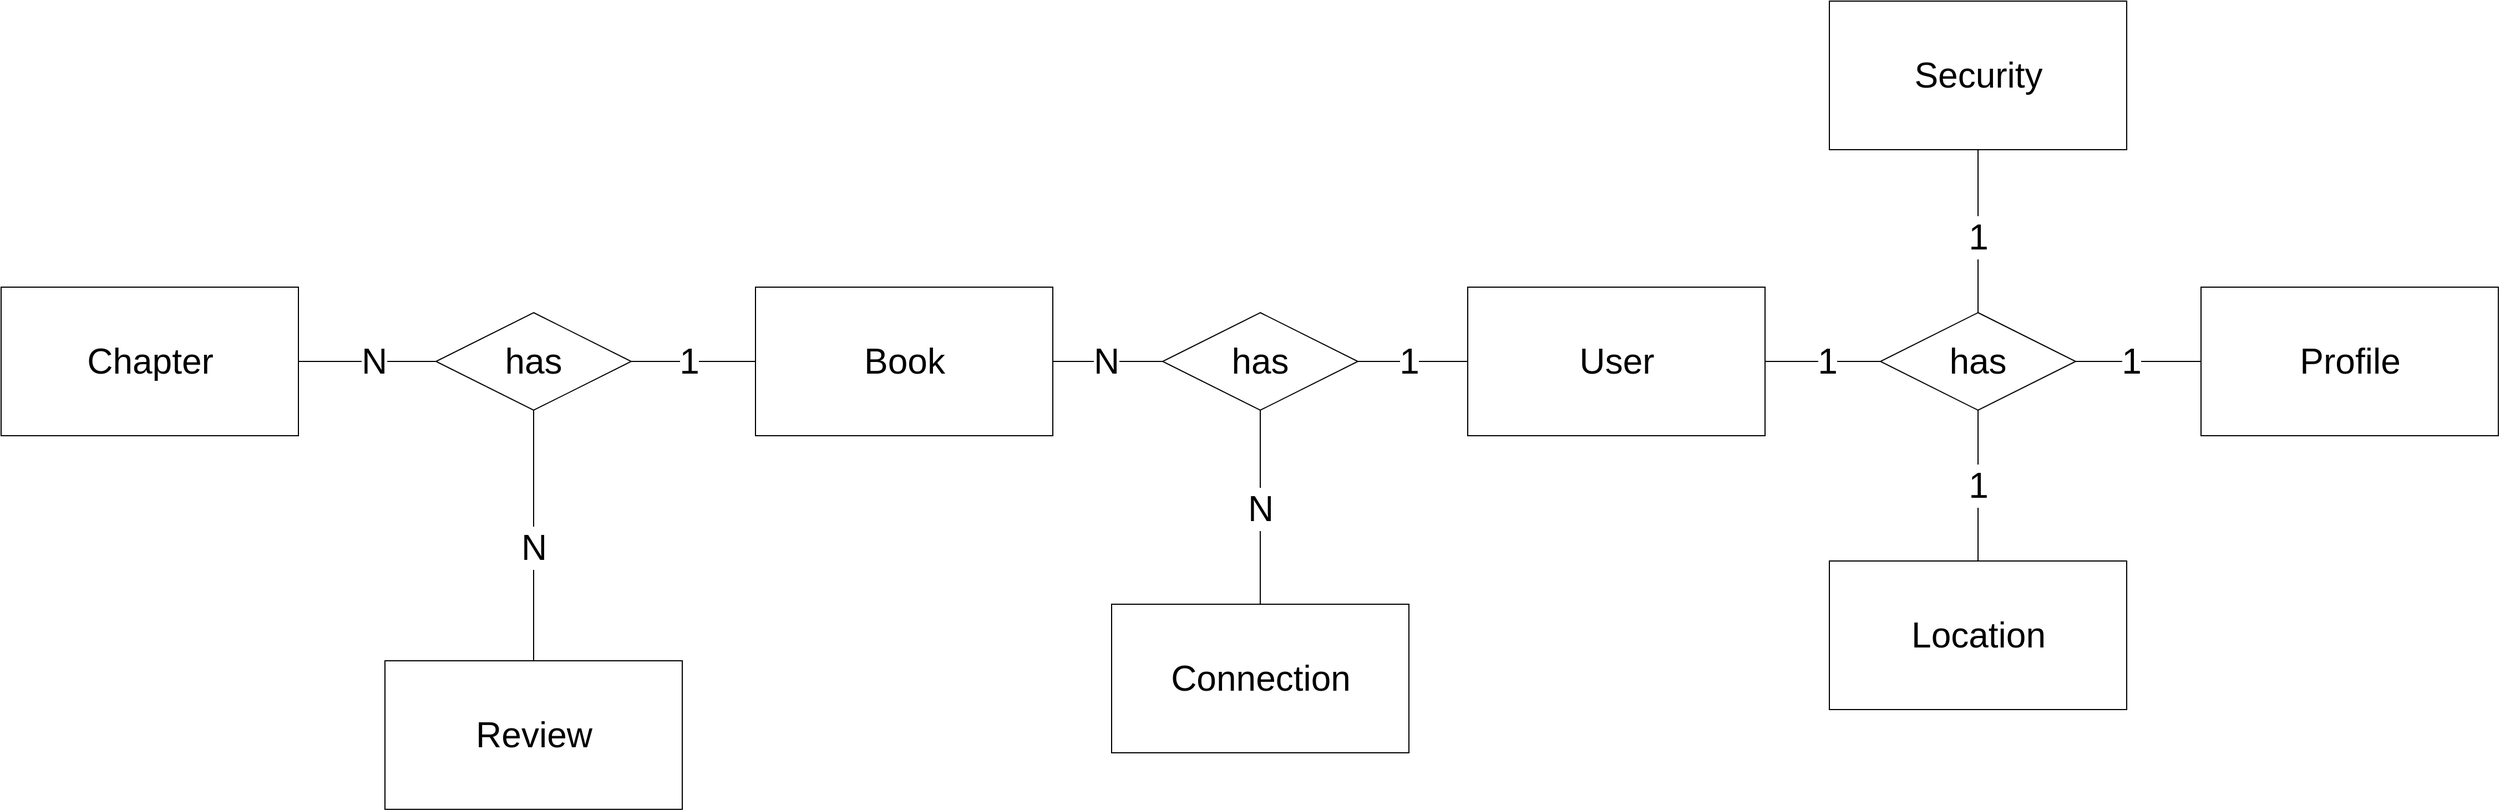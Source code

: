 <mxfile>
    <diagram id="0t7VvLJac00wkaHeYqTs" name="Page-1">
        <mxGraphModel dx="3190" dy="1685" grid="0" gridSize="10" guides="1" tooltips="1" connect="1" arrows="1" fold="1" page="0" pageScale="1" pageWidth="827" pageHeight="1169" math="0" shadow="0">
            <root>
                <mxCell id="0"/>
                <mxCell id="1" parent="0"/>
                <mxCell id="140" value="Book" style="html=1;dashed=0;whitespace=wrap;fontSize=32;" vertex="1" parent="1">
                    <mxGeometry x="-377" y="246" width="268" height="134" as="geometry"/>
                </mxCell>
                <mxCell id="141" value="Review" style="html=1;dashed=0;whitespace=wrap;fontSize=32;" vertex="1" parent="1">
                    <mxGeometry x="-711" y="583" width="268" height="134" as="geometry"/>
                </mxCell>
                <mxCell id="142" value="Chapter" style="html=1;dashed=0;whitespace=wrap;fontSize=32;" vertex="1" parent="1">
                    <mxGeometry x="-1057" y="246" width="268" height="134" as="geometry"/>
                </mxCell>
                <mxCell id="143" value="User" style="html=1;dashed=0;whitespace=wrap;fontSize=32;" vertex="1" parent="1">
                    <mxGeometry x="265" y="246" width="268" height="134" as="geometry"/>
                </mxCell>
                <mxCell id="144" value="Security" style="html=1;dashed=0;whitespace=wrap;fontSize=32;" vertex="1" parent="1">
                    <mxGeometry x="591" y="-12" width="268" height="134" as="geometry"/>
                </mxCell>
                <mxCell id="145" value="Profile" style="html=1;dashed=0;whitespace=wrap;fontSize=32;" vertex="1" parent="1">
                    <mxGeometry x="926" y="246" width="268" height="134" as="geometry"/>
                </mxCell>
                <mxCell id="146" value="Location" style="html=1;dashed=0;whitespace=wrap;fontSize=32;" vertex="1" parent="1">
                    <mxGeometry x="591" y="493" width="268" height="134" as="geometry"/>
                </mxCell>
                <mxCell id="147" value="" style="endArrow=none;html=1;rounded=0;fontSize=32;exitX=0;exitY=0.5;exitDx=0;exitDy=0;entryX=1;entryY=0.5;entryDx=0;entryDy=0;" edge="1" parent="1" source="140" target="150">
                    <mxGeometry relative="1" as="geometry">
                        <mxPoint x="-597" y="182" as="sourcePoint"/>
                        <mxPoint x="-437" y="182" as="targetPoint"/>
                    </mxGeometry>
                </mxCell>
                <mxCell id="151" value="1" style="edgeLabel;html=1;align=center;verticalAlign=middle;resizable=0;points=[];fontSize=32;" vertex="1" connectable="0" parent="147">
                    <mxGeometry x="0.067" relative="1" as="geometry">
                        <mxPoint as="offset"/>
                    </mxGeometry>
                </mxCell>
                <mxCell id="150" value="has" style="shape=rhombus;perimeter=rhombusPerimeter;whiteSpace=wrap;html=1;align=center;fontSize=32;" vertex="1" parent="1">
                    <mxGeometry x="-665" y="269" width="176" height="88" as="geometry"/>
                </mxCell>
                <mxCell id="153" value="" style="endArrow=none;html=1;rounded=0;fontSize=32;exitX=1;exitY=0.5;exitDx=0;exitDy=0;entryX=0;entryY=0.5;entryDx=0;entryDy=0;" edge="1" parent="1" source="142" target="150">
                    <mxGeometry relative="1" as="geometry">
                        <mxPoint x="-765" y="214" as="sourcePoint"/>
                        <mxPoint x="-605" y="214" as="targetPoint"/>
                    </mxGeometry>
                </mxCell>
                <mxCell id="154" value="N" style="edgeLabel;html=1;align=center;verticalAlign=middle;resizable=0;points=[];fontSize=32;" vertex="1" connectable="0" parent="153">
                    <mxGeometry x="-0.154" relative="1" as="geometry">
                        <mxPoint x="15" as="offset"/>
                    </mxGeometry>
                </mxCell>
                <mxCell id="159" value="" style="endArrow=none;html=1;rounded=0;fontSize=32;exitX=0.5;exitY=0;exitDx=0;exitDy=0;entryX=0.5;entryY=1;entryDx=0;entryDy=0;" edge="1" parent="1" source="141" target="150">
                    <mxGeometry relative="1" as="geometry">
                        <mxPoint x="-389.0" y="564.0" as="sourcePoint"/>
                        <mxPoint x="-265" y="564" as="targetPoint"/>
                    </mxGeometry>
                </mxCell>
                <mxCell id="160" value="N" style="edgeLabel;html=1;align=center;verticalAlign=middle;resizable=0;points=[];fontSize=32;" vertex="1" connectable="0" parent="159">
                    <mxGeometry x="-0.154" relative="1" as="geometry">
                        <mxPoint y="-7" as="offset"/>
                    </mxGeometry>
                </mxCell>
                <mxCell id="161" value="has" style="shape=rhombus;perimeter=rhombusPerimeter;whiteSpace=wrap;html=1;align=center;fontSize=32;" vertex="1" parent="1">
                    <mxGeometry x="-10" y="269" width="176" height="88" as="geometry"/>
                </mxCell>
                <mxCell id="162" value="" style="endArrow=none;html=1;rounded=0;fontSize=32;exitX=1;exitY=0.5;exitDx=0;exitDy=0;entryX=0;entryY=0.5;entryDx=0;entryDy=0;" edge="1" parent="1" source="140" target="161">
                    <mxGeometry relative="1" as="geometry">
                        <mxPoint x="2" y="457" as="sourcePoint"/>
                        <mxPoint x="162" y="457" as="targetPoint"/>
                    </mxGeometry>
                </mxCell>
                <mxCell id="166" value="N" style="edgeLabel;html=1;align=center;verticalAlign=middle;resizable=0;points=[];fontSize=32;" vertex="1" connectable="0" parent="162">
                    <mxGeometry x="-0.045" relative="1" as="geometry">
                        <mxPoint as="offset"/>
                    </mxGeometry>
                </mxCell>
                <mxCell id="163" value="" style="endArrow=none;html=1;rounded=0;fontSize=32;entryX=0;entryY=0.5;entryDx=0;entryDy=0;" edge="1" parent="1" target="143">
                    <mxGeometry relative="1" as="geometry">
                        <mxPoint x="166" y="313" as="sourcePoint"/>
                        <mxPoint x="199" y="429" as="targetPoint"/>
                    </mxGeometry>
                </mxCell>
                <mxCell id="165" value="1" style="edgeLabel;html=1;align=center;verticalAlign=middle;resizable=0;points=[];fontSize=32;" vertex="1" connectable="0" parent="163">
                    <mxGeometry x="-0.071" relative="1" as="geometry">
                        <mxPoint as="offset"/>
                    </mxGeometry>
                </mxCell>
                <mxCell id="170" value="1" style="endArrow=none;html=1;rounded=0;fontSize=32;entryX=0.5;entryY=1;entryDx=0;entryDy=0;exitX=0.5;exitY=0;exitDx=0;exitDy=0;" edge="1" parent="1" source="146" target="175">
                    <mxGeometry relative="1" as="geometry">
                        <mxPoint x="509.0" y="606" as="sourcePoint"/>
                        <mxPoint x="509.0" y="525" as="targetPoint"/>
                    </mxGeometry>
                </mxCell>
                <mxCell id="173" value="" style="endArrow=none;html=1;rounded=0;fontSize=32;entryX=1;entryY=0.5;entryDx=0;entryDy=0;" edge="1" parent="1" target="143">
                    <mxGeometry relative="1" as="geometry">
                        <mxPoint x="637" y="313" as="sourcePoint"/>
                        <mxPoint x="670.0" y="388" as="targetPoint"/>
                    </mxGeometry>
                </mxCell>
                <mxCell id="174" value="1" style="edgeLabel;html=1;align=center;verticalAlign=middle;resizable=0;points=[];fontSize=32;" vertex="1" connectable="0" parent="173">
                    <mxGeometry x="-0.071" relative="1" as="geometry">
                        <mxPoint as="offset"/>
                    </mxGeometry>
                </mxCell>
                <mxCell id="175" value="has" style="shape=rhombus;perimeter=rhombusPerimeter;whiteSpace=wrap;html=1;align=center;fontSize=32;" vertex="1" parent="1">
                    <mxGeometry x="637" y="269" width="176" height="88" as="geometry"/>
                </mxCell>
                <mxCell id="176" value="" style="endArrow=none;html=1;rounded=0;fontSize=32;entryX=1;entryY=0.5;entryDx=0;entryDy=0;exitX=0;exitY=0.5;exitDx=0;exitDy=0;" edge="1" parent="1" source="145" target="175">
                    <mxGeometry relative="1" as="geometry">
                        <mxPoint x="937" y="404" as="sourcePoint"/>
                        <mxPoint x="833" y="404.0" as="targetPoint"/>
                    </mxGeometry>
                </mxCell>
                <mxCell id="177" value="1" style="edgeLabel;html=1;align=center;verticalAlign=middle;resizable=0;points=[];fontSize=32;" vertex="1" connectable="0" parent="176">
                    <mxGeometry x="-0.071" relative="1" as="geometry">
                        <mxPoint x="-11" as="offset"/>
                    </mxGeometry>
                </mxCell>
                <mxCell id="179" value="" style="endArrow=none;html=1;rounded=0;fontSize=32;entryX=0.5;entryY=1;entryDx=0;entryDy=0;exitX=0.5;exitY=0;exitDx=0;exitDy=0;" edge="1" parent="1" source="175" target="144">
                    <mxGeometry relative="1" as="geometry">
                        <mxPoint x="162" y="11" as="sourcePoint"/>
                        <mxPoint x="389.0" y="-17" as="targetPoint"/>
                    </mxGeometry>
                </mxCell>
                <mxCell id="180" value="1" style="edgeLabel;html=1;align=center;verticalAlign=middle;resizable=0;points=[];fontSize=32;" vertex="1" connectable="0" parent="179">
                    <mxGeometry x="-0.071" relative="1" as="geometry">
                        <mxPoint as="offset"/>
                    </mxGeometry>
                </mxCell>
                <mxCell id="186" value="Connection" style="html=1;dashed=0;whitespace=wrap;fontSize=32;" vertex="1" parent="1">
                    <mxGeometry x="-56" y="532" width="268" height="134" as="geometry"/>
                </mxCell>
                <mxCell id="187" value="" style="endArrow=none;html=1;rounded=0;fontSize=32;exitX=0.5;exitY=0;exitDx=0;exitDy=0;entryX=0.5;entryY=1;entryDx=0;entryDy=0;" edge="1" parent="1" source="186" target="161">
                    <mxGeometry relative="1" as="geometry">
                        <mxPoint x="-80" y="420" as="sourcePoint"/>
                        <mxPoint x="19" y="420" as="targetPoint"/>
                        <Array as="points"/>
                    </mxGeometry>
                </mxCell>
                <mxCell id="188" value="N" style="edgeLabel;html=1;align=center;verticalAlign=middle;resizable=0;points=[];fontSize=32;" vertex="1" connectable="0" parent="187">
                    <mxGeometry x="-0.045" relative="1" as="geometry">
                        <mxPoint y="-3" as="offset"/>
                    </mxGeometry>
                </mxCell>
            </root>
        </mxGraphModel>
    </diagram>
</mxfile>